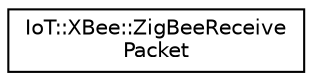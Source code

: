 digraph "Graphical Class Hierarchy"
{
 // LATEX_PDF_SIZE
  edge [fontname="Helvetica",fontsize="10",labelfontname="Helvetica",labelfontsize="10"];
  node [fontname="Helvetica",fontsize="10",shape=record];
  rankdir="LR";
  Node0 [label="IoT::XBee::ZigBeeReceive\lPacket",height=0.2,width=0.4,color="black", fillcolor="white", style="filled",URL="$structIoT_1_1XBee_1_1ZigBeeReceivePacket.html",tooltip=" "];
}
